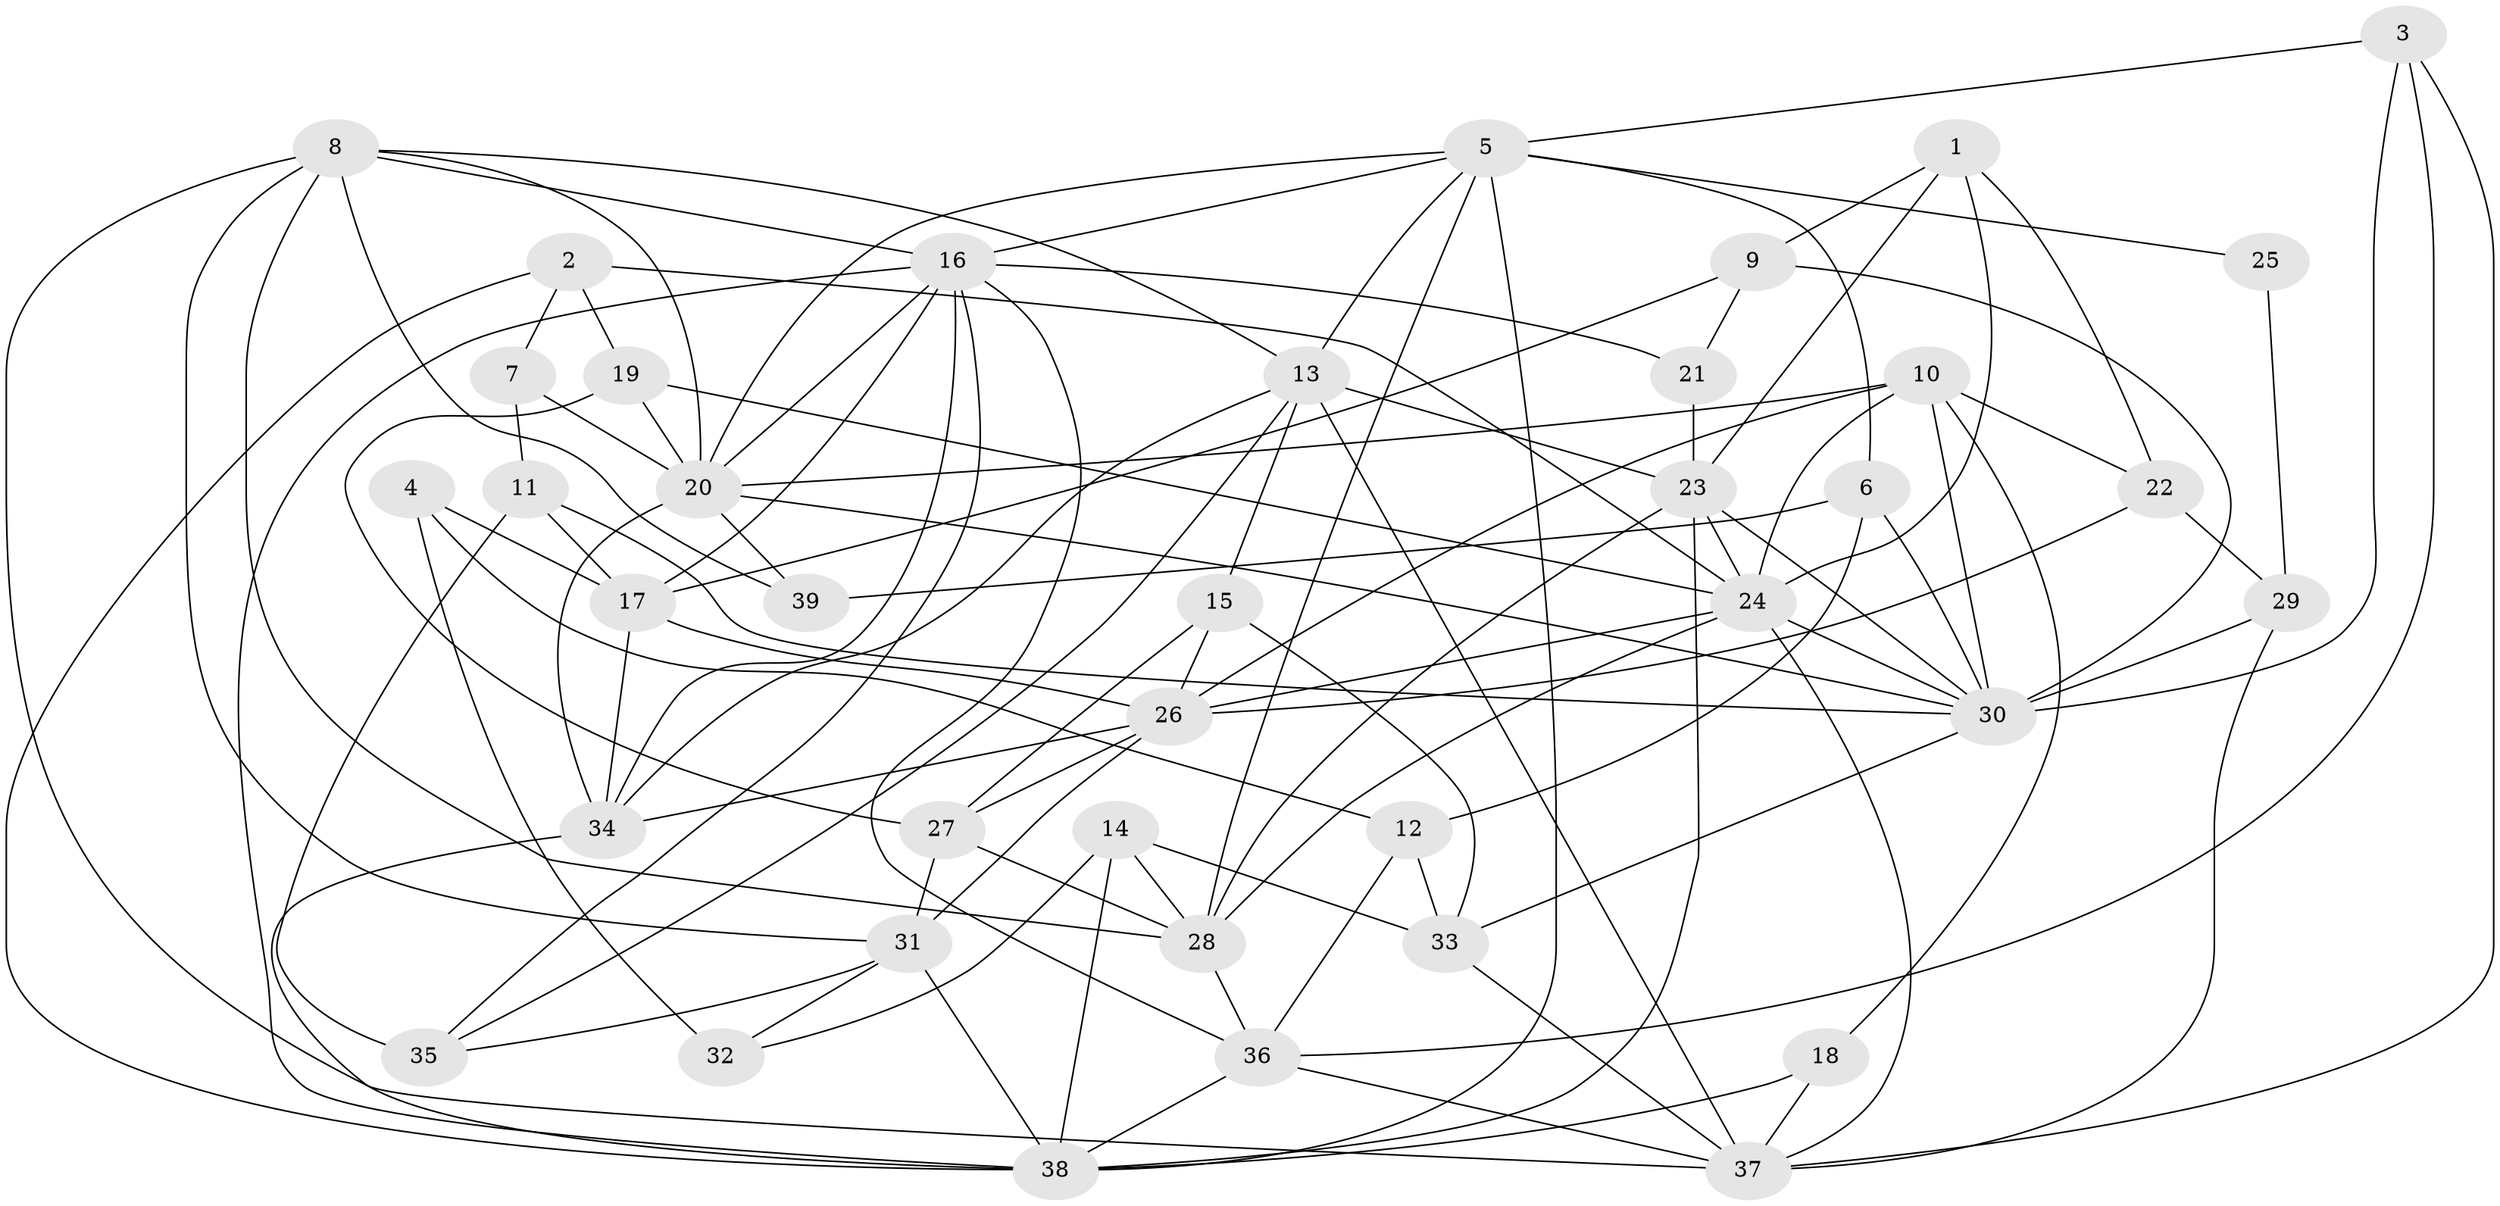// original degree distribution, {7: 0.030927835051546393, 4: 0.32989690721649484, 6: 0.08247422680412371, 3: 0.26804123711340205, 5: 0.1958762886597938, 2: 0.09278350515463918}
// Generated by graph-tools (version 1.1) at 2025/37/03/04/25 23:37:08]
// undirected, 39 vertices, 105 edges
graph export_dot {
  node [color=gray90,style=filled];
  1;
  2;
  3;
  4;
  5;
  6;
  7;
  8;
  9;
  10;
  11;
  12;
  13;
  14;
  15;
  16;
  17;
  18;
  19;
  20;
  21;
  22;
  23;
  24;
  25;
  26;
  27;
  28;
  29;
  30;
  31;
  32;
  33;
  34;
  35;
  36;
  37;
  38;
  39;
  1 -- 9 [weight=2.0];
  1 -- 22 [weight=2.0];
  1 -- 23 [weight=1.0];
  1 -- 24 [weight=1.0];
  2 -- 7 [weight=1.0];
  2 -- 19 [weight=1.0];
  2 -- 24 [weight=1.0];
  2 -- 38 [weight=1.0];
  3 -- 5 [weight=1.0];
  3 -- 30 [weight=1.0];
  3 -- 36 [weight=1.0];
  3 -- 37 [weight=1.0];
  4 -- 12 [weight=1.0];
  4 -- 17 [weight=1.0];
  4 -- 32 [weight=2.0];
  5 -- 6 [weight=1.0];
  5 -- 13 [weight=1.0];
  5 -- 16 [weight=1.0];
  5 -- 20 [weight=1.0];
  5 -- 25 [weight=3.0];
  5 -- 28 [weight=1.0];
  5 -- 38 [weight=2.0];
  6 -- 12 [weight=1.0];
  6 -- 30 [weight=1.0];
  6 -- 39 [weight=1.0];
  7 -- 11 [weight=2.0];
  7 -- 20 [weight=1.0];
  8 -- 13 [weight=1.0];
  8 -- 16 [weight=1.0];
  8 -- 20 [weight=1.0];
  8 -- 28 [weight=1.0];
  8 -- 31 [weight=2.0];
  8 -- 37 [weight=1.0];
  8 -- 39 [weight=1.0];
  9 -- 17 [weight=2.0];
  9 -- 21 [weight=1.0];
  9 -- 30 [weight=2.0];
  10 -- 18 [weight=1.0];
  10 -- 20 [weight=2.0];
  10 -- 22 [weight=2.0];
  10 -- 24 [weight=1.0];
  10 -- 26 [weight=1.0];
  10 -- 30 [weight=3.0];
  11 -- 17 [weight=1.0];
  11 -- 30 [weight=2.0];
  11 -- 35 [weight=1.0];
  12 -- 33 [weight=2.0];
  12 -- 36 [weight=1.0];
  13 -- 15 [weight=1.0];
  13 -- 23 [weight=2.0];
  13 -- 34 [weight=1.0];
  13 -- 35 [weight=1.0];
  13 -- 37 [weight=2.0];
  14 -- 28 [weight=1.0];
  14 -- 32 [weight=1.0];
  14 -- 33 [weight=1.0];
  14 -- 38 [weight=1.0];
  15 -- 26 [weight=1.0];
  15 -- 27 [weight=1.0];
  15 -- 33 [weight=1.0];
  16 -- 17 [weight=2.0];
  16 -- 20 [weight=1.0];
  16 -- 21 [weight=2.0];
  16 -- 34 [weight=1.0];
  16 -- 35 [weight=1.0];
  16 -- 36 [weight=1.0];
  16 -- 38 [weight=1.0];
  17 -- 26 [weight=1.0];
  17 -- 34 [weight=1.0];
  18 -- 37 [weight=1.0];
  18 -- 38 [weight=1.0];
  19 -- 20 [weight=1.0];
  19 -- 24 [weight=1.0];
  19 -- 27 [weight=2.0];
  20 -- 30 [weight=1.0];
  20 -- 34 [weight=2.0];
  20 -- 39 [weight=1.0];
  21 -- 23 [weight=1.0];
  22 -- 26 [weight=1.0];
  22 -- 29 [weight=1.0];
  23 -- 24 [weight=1.0];
  23 -- 28 [weight=1.0];
  23 -- 30 [weight=1.0];
  23 -- 38 [weight=1.0];
  24 -- 26 [weight=1.0];
  24 -- 28 [weight=1.0];
  24 -- 30 [weight=1.0];
  24 -- 37 [weight=2.0];
  25 -- 29 [weight=1.0];
  26 -- 27 [weight=1.0];
  26 -- 31 [weight=1.0];
  26 -- 34 [weight=1.0];
  27 -- 28 [weight=2.0];
  27 -- 31 [weight=1.0];
  28 -- 36 [weight=1.0];
  29 -- 30 [weight=1.0];
  29 -- 37 [weight=1.0];
  30 -- 33 [weight=1.0];
  31 -- 32 [weight=1.0];
  31 -- 35 [weight=1.0];
  31 -- 38 [weight=2.0];
  33 -- 37 [weight=1.0];
  34 -- 38 [weight=1.0];
  36 -- 37 [weight=1.0];
  36 -- 38 [weight=1.0];
}

